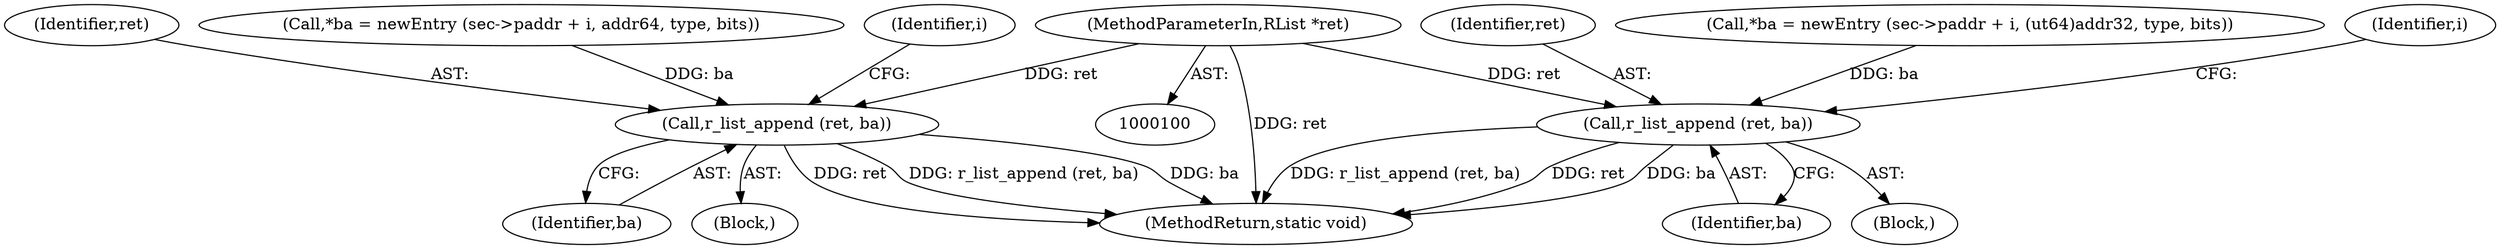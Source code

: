 digraph "0_radare2_1f37c04f2a762500222dda2459e6a04646feeedf@pointer" {
"1000102" [label="(MethodParameterIn,RList *ret)"];
"1000230" [label="(Call,r_list_append (ret, ba))"];
"1000272" [label="(Call,r_list_append (ret, ba))"];
"1000261" [label="(Call,*ba = newEntry (sec->paddr + i, addr64, type, bits))"];
"1000203" [label="(Identifier,i)"];
"1000272" [label="(Call,r_list_append (ret, ba))"];
"1000274" [label="(Identifier,ba)"];
"1000247" [label="(Identifier,i)"];
"1000279" [label="(MethodReturn,static void)"];
"1000102" [label="(MethodParameterIn,RList *ret)"];
"1000231" [label="(Identifier,ret)"];
"1000259" [label="(Block,)"];
"1000215" [label="(Block,)"];
"1000230" [label="(Call,r_list_append (ret, ba))"];
"1000217" [label="(Call,*ba = newEntry (sec->paddr + i, (ut64)addr32, type, bits))"];
"1000273" [label="(Identifier,ret)"];
"1000232" [label="(Identifier,ba)"];
"1000102" -> "1000100"  [label="AST: "];
"1000102" -> "1000279"  [label="DDG: ret"];
"1000102" -> "1000230"  [label="DDG: ret"];
"1000102" -> "1000272"  [label="DDG: ret"];
"1000230" -> "1000215"  [label="AST: "];
"1000230" -> "1000232"  [label="CFG: "];
"1000231" -> "1000230"  [label="AST: "];
"1000232" -> "1000230"  [label="AST: "];
"1000203" -> "1000230"  [label="CFG: "];
"1000230" -> "1000279"  [label="DDG: ret"];
"1000230" -> "1000279"  [label="DDG: ba"];
"1000230" -> "1000279"  [label="DDG: r_list_append (ret, ba)"];
"1000217" -> "1000230"  [label="DDG: ba"];
"1000272" -> "1000259"  [label="AST: "];
"1000272" -> "1000274"  [label="CFG: "];
"1000273" -> "1000272"  [label="AST: "];
"1000274" -> "1000272"  [label="AST: "];
"1000247" -> "1000272"  [label="CFG: "];
"1000272" -> "1000279"  [label="DDG: ba"];
"1000272" -> "1000279"  [label="DDG: ret"];
"1000272" -> "1000279"  [label="DDG: r_list_append (ret, ba)"];
"1000261" -> "1000272"  [label="DDG: ba"];
}
